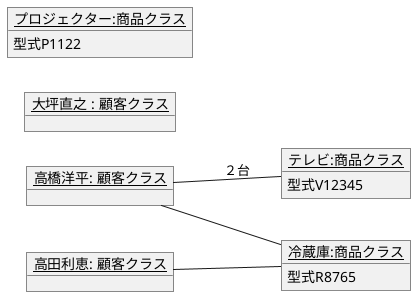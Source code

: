 @startuml
left to right direction
object "<u>高橋洋平: 顧客クラス</u>" as k0 {


}
object "<u>高田利恵: 顧客クラス</u>" as k1 {

}
object "<u>大坪直之 : 顧客クラス</u>" as k2{

}
object "<u>テレビ:商品クラス</u>" as k3{
    型式V12345   
}
object "<u>冷蔵庫:商品クラス</u>" as k4{   
    型式R8765
}
object "<u>プロジェクター:商品クラス</u>" as k5{   
    型式P1122
}
k0--k3:２台
k0--k4
k1--k4
@enduml